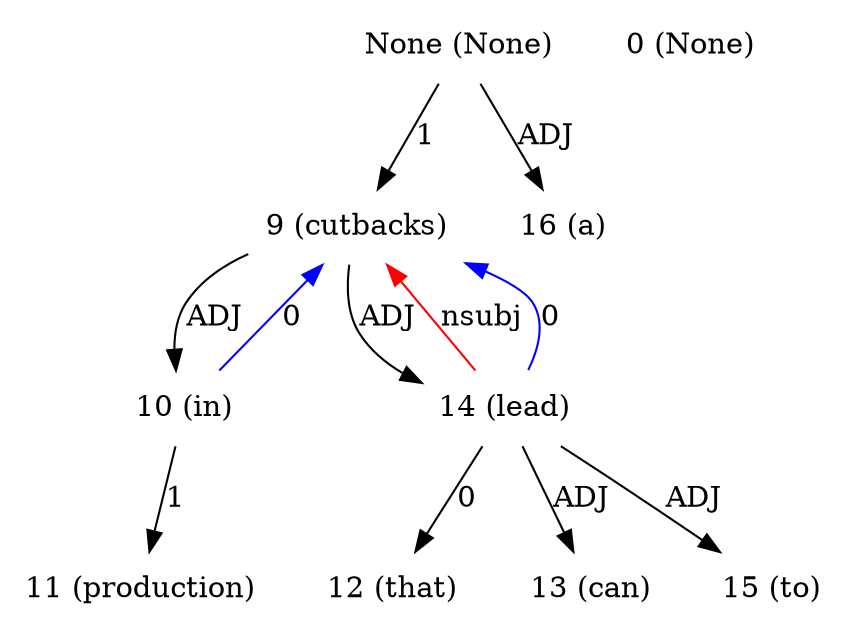 digraph G{
edge [dir=forward]
node [shape=plaintext]

None [label="None (None)"]
None -> 9 [label="1"]
None [label="None (None)"]
None -> 16 [label="ADJ"]
0 [label="0 (None)"]
9 [label="9 (cutbacks)"]
9 -> 10 [label="ADJ"]
9 -> 14 [label="ADJ"]
14 -> 9 [label="nsubj", color="red"]
10 [label="10 (in)"]
10 -> 11 [label="1"]
10 -> 9 [label="0", color="blue"]
11 [label="11 (production)"]
12 [label="12 (that)"]
13 [label="13 (can)"]
14 [label="14 (lead)"]
14 -> 12 [label="0"]
14 -> 9 [label="0", color="blue"]
14 -> 13 [label="ADJ"]
14 -> 15 [label="ADJ"]
15 [label="15 (to)"]
16 [label="16 (a)"]
}
